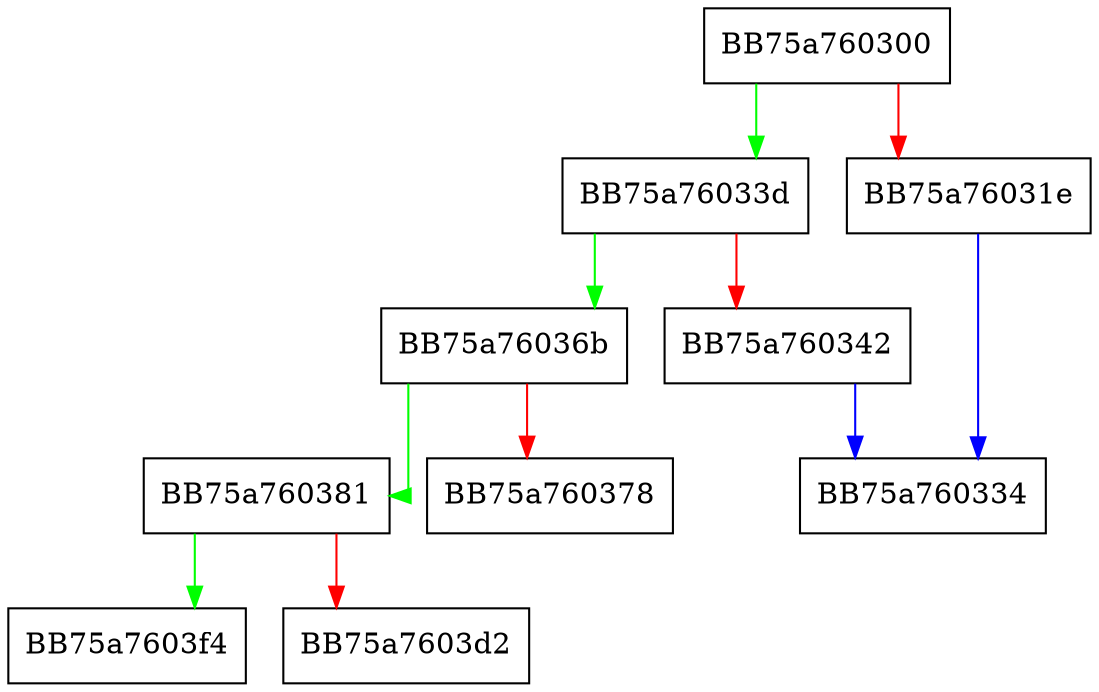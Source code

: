 digraph push_k {
  node [shape="box"];
  graph [splines=ortho];
  BB75a760300 -> BB75a76033d [color="green"];
  BB75a760300 -> BB75a76031e [color="red"];
  BB75a76031e -> BB75a760334 [color="blue"];
  BB75a76033d -> BB75a76036b [color="green"];
  BB75a76033d -> BB75a760342 [color="red"];
  BB75a760342 -> BB75a760334 [color="blue"];
  BB75a76036b -> BB75a760381 [color="green"];
  BB75a76036b -> BB75a760378 [color="red"];
  BB75a760381 -> BB75a7603f4 [color="green"];
  BB75a760381 -> BB75a7603d2 [color="red"];
}